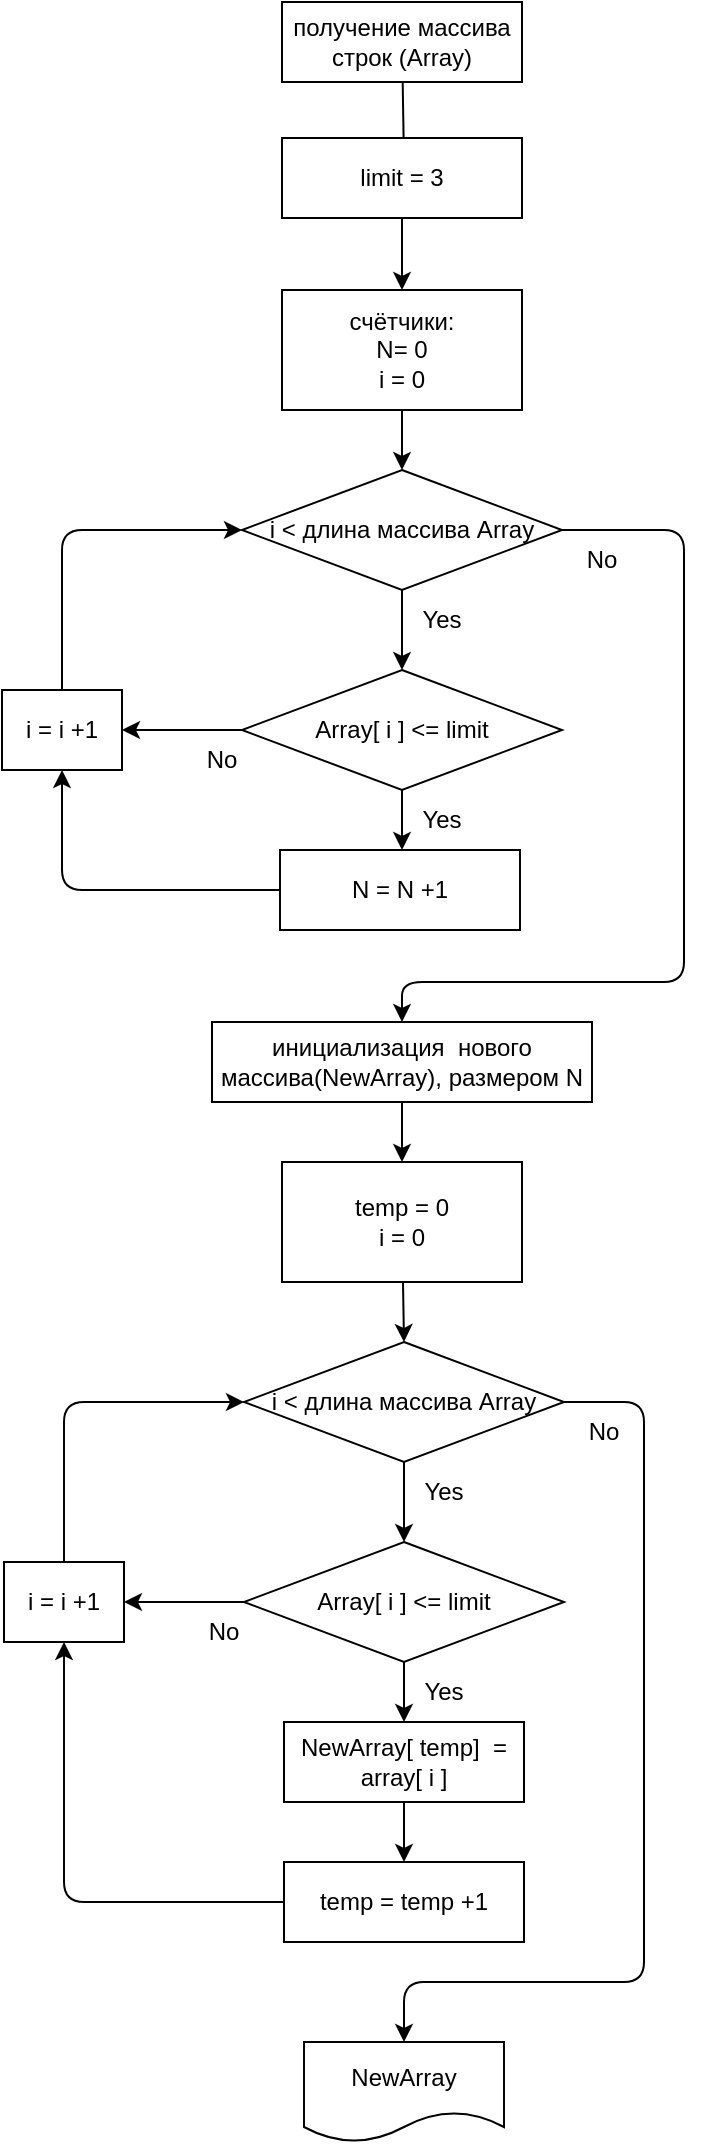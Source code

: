 <mxfile version="20.2.3" type="device"><diagram id="LLfdZjAIVjmjKWJnR35u" name="Страница 1"><mxGraphModel dx="836" dy="736" grid="1" gridSize="10" guides="1" tooltips="1" connect="1" arrows="1" fold="1" page="1" pageScale="1" pageWidth="827" pageHeight="1169" math="0" shadow="0"><root><mxCell id="0"/><mxCell id="1" parent="0"/><mxCell id="7" style="edgeStyle=none;html=1;entryX=0.5;entryY=0;entryDx=0;entryDy=0;" parent="1" source="2" edge="1"><mxGeometry relative="1" as="geometry"><mxPoint x="450" y="120" as="targetPoint"/></mxGeometry></mxCell><mxCell id="2" value="получение массива строк (Array)" style="rounded=0;whiteSpace=wrap;html=1;" parent="1" vertex="1"><mxGeometry x="389" y="40" width="120" height="40" as="geometry"/></mxCell><mxCell id="32" style="edgeStyle=none;html=1;entryX=0.5;entryY=0;entryDx=0;entryDy=0;" parent="1" source="6" target="9" edge="1"><mxGeometry relative="1" as="geometry"/></mxCell><mxCell id="6" value="инициализация&amp;nbsp; нового массива(NewArray), размером N" style="rounded=0;whiteSpace=wrap;html=1;" parent="1" vertex="1"><mxGeometry x="354" y="550" width="190" height="40" as="geometry"/></mxCell><mxCell id="29" style="edgeStyle=none;html=1;entryX=0.5;entryY=0;entryDx=0;entryDy=0;" parent="1" source="9" target="10" edge="1"><mxGeometry relative="1" as="geometry"/></mxCell><mxCell id="9" value="temp = 0&lt;br&gt;i = 0" style="rounded=0;whiteSpace=wrap;html=1;" parent="1" vertex="1"><mxGeometry x="389" y="620" width="120" height="60" as="geometry"/></mxCell><mxCell id="15" style="edgeStyle=none;html=1;entryX=0.5;entryY=0;entryDx=0;entryDy=0;" parent="1" source="10" target="11" edge="1"><mxGeometry relative="1" as="geometry"/></mxCell><mxCell id="31" style="edgeStyle=none;html=1;entryX=0.5;entryY=0;entryDx=0;entryDy=0;" parent="1" source="10" target="30" edge="1"><mxGeometry relative="1" as="geometry"><Array as="points"><mxPoint x="570" y="740"/><mxPoint x="570" y="1030"/><mxPoint x="450" y="1030"/></Array></mxGeometry></mxCell><mxCell id="10" value="i &amp;lt; длина массива Array" style="rhombus;whiteSpace=wrap;html=1;" parent="1" vertex="1"><mxGeometry x="370" y="710" width="160" height="60" as="geometry"/></mxCell><mxCell id="16" style="edgeStyle=none;html=1;entryX=0.5;entryY=0;entryDx=0;entryDy=0;" parent="1" source="11" target="12" edge="1"><mxGeometry relative="1" as="geometry"/></mxCell><mxCell id="26" style="edgeStyle=none;html=1;" parent="1" source="11" edge="1"><mxGeometry relative="1" as="geometry"><mxPoint x="310" y="840" as="targetPoint"/></mxGeometry></mxCell><mxCell id="11" value="Array[ i ] &amp;lt;= limit" style="rhombus;whiteSpace=wrap;html=1;" parent="1" vertex="1"><mxGeometry x="370" y="810" width="160" height="60" as="geometry"/></mxCell><mxCell id="19" style="edgeStyle=none;html=1;entryX=0.5;entryY=0;entryDx=0;entryDy=0;" parent="1" source="12" target="13" edge="1"><mxGeometry relative="1" as="geometry"/></mxCell><mxCell id="12" value="NewArray[ temp]&amp;nbsp; = array[ i ]" style="rounded=0;whiteSpace=wrap;html=1;" parent="1" vertex="1"><mxGeometry x="390" y="900" width="120" height="40" as="geometry"/></mxCell><mxCell id="27" style="edgeStyle=none;html=1;entryX=0.5;entryY=1;entryDx=0;entryDy=0;" parent="1" source="13" target="20" edge="1"><mxGeometry relative="1" as="geometry"><Array as="points"><mxPoint x="280" y="990"/></Array></mxGeometry></mxCell><mxCell id="13" value="temp = temp +1" style="rounded=0;whiteSpace=wrap;html=1;" parent="1" vertex="1"><mxGeometry x="390" y="970" width="120" height="40" as="geometry"/></mxCell><mxCell id="14" value="Yes" style="text;html=1;strokeColor=none;fillColor=none;align=center;verticalAlign=middle;whiteSpace=wrap;rounded=0;" parent="1" vertex="1"><mxGeometry x="460" y="780" width="20" height="10" as="geometry"/></mxCell><mxCell id="17" value="Yes" style="text;html=1;strokeColor=none;fillColor=none;align=center;verticalAlign=middle;whiteSpace=wrap;rounded=0;" parent="1" vertex="1"><mxGeometry x="460" y="880" width="20" height="10" as="geometry"/></mxCell><mxCell id="18" value="No" style="text;html=1;strokeColor=none;fillColor=none;align=center;verticalAlign=middle;whiteSpace=wrap;rounded=0;" parent="1" vertex="1"><mxGeometry x="540" y="750" width="20" height="10" as="geometry"/></mxCell><mxCell id="21" style="edgeStyle=none;html=1;entryX=0;entryY=0.5;entryDx=0;entryDy=0;" parent="1" source="20" target="10" edge="1"><mxGeometry relative="1" as="geometry"><Array as="points"><mxPoint x="280" y="740"/></Array></mxGeometry></mxCell><mxCell id="20" value="i = i +1" style="rounded=0;whiteSpace=wrap;html=1;" parent="1" vertex="1"><mxGeometry x="250" y="820" width="60" height="40" as="geometry"/></mxCell><mxCell id="25" value="No" style="text;html=1;strokeColor=none;fillColor=none;align=center;verticalAlign=middle;whiteSpace=wrap;rounded=0;" parent="1" vertex="1"><mxGeometry x="350" y="850" width="20" height="10" as="geometry"/></mxCell><mxCell id="30" value="NewArray" style="shape=document;whiteSpace=wrap;html=1;boundedLbl=1;" parent="1" vertex="1"><mxGeometry x="400" y="1060" width="100" height="50" as="geometry"/></mxCell><mxCell id="36" style="edgeStyle=none;html=1;entryX=0.5;entryY=0;entryDx=0;entryDy=0;" parent="1" source="37" target="39" edge="1"><mxGeometry relative="1" as="geometry"/></mxCell><mxCell id="37" value="счётчики:&lt;br&gt;N= 0&lt;br&gt;i = 0" style="rounded=0;whiteSpace=wrap;html=1;" parent="1" vertex="1"><mxGeometry x="389" y="184" width="120" height="60" as="geometry"/></mxCell><mxCell id="38" style="edgeStyle=none;html=1;entryX=0.5;entryY=0;entryDx=0;entryDy=0;" parent="1" source="39" target="42" edge="1"><mxGeometry relative="1" as="geometry"/></mxCell><mxCell id="56" style="edgeStyle=none;html=1;" parent="1" source="39" target="6" edge="1"><mxGeometry relative="1" as="geometry"><Array as="points"><mxPoint x="590" y="304"/><mxPoint x="590" y="530"/><mxPoint x="449" y="530"/></Array></mxGeometry></mxCell><mxCell id="39" value="i &amp;lt; длина массива Array" style="rhombus;whiteSpace=wrap;html=1;" parent="1" vertex="1"><mxGeometry x="369" y="274" width="160" height="60" as="geometry"/></mxCell><mxCell id="40" style="edgeStyle=none;html=1;entryX=0.5;entryY=0;entryDx=0;entryDy=0;" parent="1" source="42" edge="1"><mxGeometry relative="1" as="geometry"><mxPoint x="449" y="464" as="targetPoint"/></mxGeometry></mxCell><mxCell id="41" style="edgeStyle=none;html=1;" parent="1" source="42" edge="1"><mxGeometry relative="1" as="geometry"><mxPoint x="309" y="404" as="targetPoint"/></mxGeometry></mxCell><mxCell id="42" value="Array[ i ] &amp;lt;= limit" style="rhombus;whiteSpace=wrap;html=1;" parent="1" vertex="1"><mxGeometry x="369" y="374" width="160" height="60" as="geometry"/></mxCell><mxCell id="45" style="edgeStyle=none;html=1;entryX=0.5;entryY=1;entryDx=0;entryDy=0;" parent="1" source="46" target="51" edge="1"><mxGeometry relative="1" as="geometry"><Array as="points"><mxPoint x="279" y="484"/></Array></mxGeometry></mxCell><mxCell id="46" value="N = N +1" style="rounded=0;whiteSpace=wrap;html=1;" parent="1" vertex="1"><mxGeometry x="388" y="464" width="120" height="40" as="geometry"/></mxCell><mxCell id="47" value="Yes" style="text;html=1;strokeColor=none;fillColor=none;align=center;verticalAlign=middle;whiteSpace=wrap;rounded=0;" parent="1" vertex="1"><mxGeometry x="459" y="344" width="20" height="10" as="geometry"/></mxCell><mxCell id="48" value="Yes" style="text;html=1;strokeColor=none;fillColor=none;align=center;verticalAlign=middle;whiteSpace=wrap;rounded=0;" parent="1" vertex="1"><mxGeometry x="459" y="444" width="20" height="10" as="geometry"/></mxCell><mxCell id="49" value="No" style="text;html=1;strokeColor=none;fillColor=none;align=center;verticalAlign=middle;whiteSpace=wrap;rounded=0;" parent="1" vertex="1"><mxGeometry x="539" y="314" width="20" height="10" as="geometry"/></mxCell><mxCell id="50" style="edgeStyle=none;html=1;entryX=0;entryY=0.5;entryDx=0;entryDy=0;" parent="1" source="51" target="39" edge="1"><mxGeometry relative="1" as="geometry"><Array as="points"><mxPoint x="279" y="304"/></Array></mxGeometry></mxCell><mxCell id="51" value="i = i +1" style="rounded=0;whiteSpace=wrap;html=1;" parent="1" vertex="1"><mxGeometry x="249" y="384" width="60" height="40" as="geometry"/></mxCell><mxCell id="52" value="No" style="text;html=1;strokeColor=none;fillColor=none;align=center;verticalAlign=middle;whiteSpace=wrap;rounded=0;" parent="1" vertex="1"><mxGeometry x="349" y="414" width="20" height="10" as="geometry"/></mxCell><mxCell id="58" style="edgeStyle=none;html=1;entryX=0.5;entryY=0;entryDx=0;entryDy=0;" parent="1" source="57" target="37" edge="1"><mxGeometry relative="1" as="geometry"/></mxCell><mxCell id="57" value="limit = 3" style="rounded=0;whiteSpace=wrap;html=1;" parent="1" vertex="1"><mxGeometry x="389" y="108" width="120" height="40" as="geometry"/></mxCell></root></mxGraphModel></diagram></mxfile>